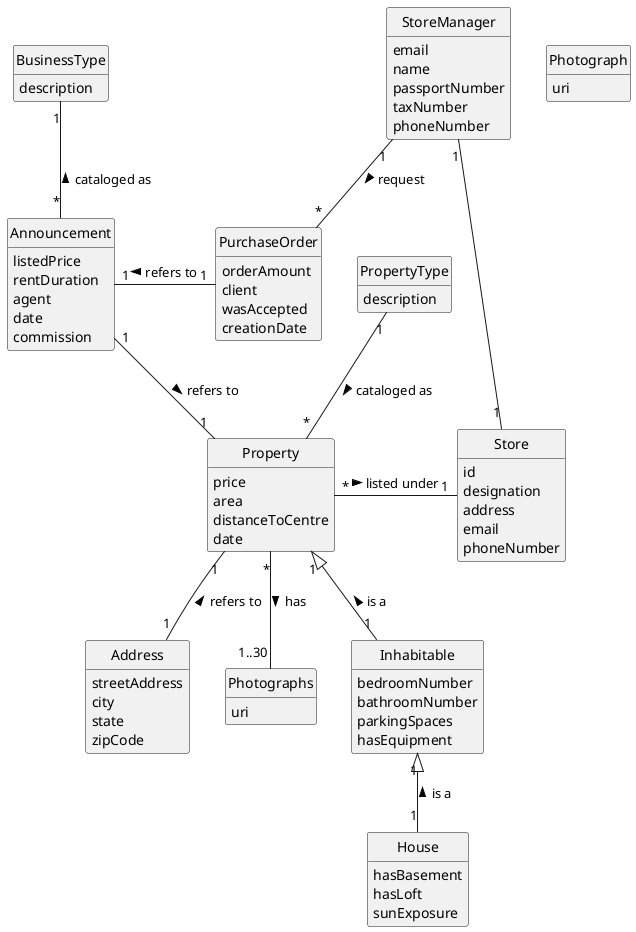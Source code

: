 @startuml
skinparam monochrome true
skinparam packageStyle rectangle
skinparam shadowing false
'skinparam linetype ortho
'left to right direction

hide circle
hide methods

class Announcement {

    listedPrice
    rentDuration
    agent
    date
    commission


}

class Address{
    streetAddress
    city
    state
    zipCode
}

class Property {
    price
    area
    distanceToCentre
    date
}

class Photograph{
    uri
}


class PurchaseOrder{
    orderAmount
    client
    wasAccepted
    creationDate
}

class StoreManager {
    email
    name
    passportNumber
    taxNumber
    phoneNumber
}





class BusinessType{
description
}

class PropertyType{
description
}


class Store{
id
designation
address
email
phoneNumber

}

class Photographs{
uri
}


class Inhabitable{
bedroomNumber
bathroomNumber
parkingSpaces
hasEquipment
}

class House{
hasBasement
hasLoft
sunExposure

}



StoreManager "1" --- "1" Store
StoreManager "1" -- "*" PurchaseOrder : request >
PurchaseOrder "1" - "1" Announcement: refers to >
Announcement "1" -- "1" Property : refers to >
BusinessType "1" -- "*" Announcement: cataloged as <
Property "1" -- "1" Address : refers to <


Property "*" -- "1..30" Photographs: has >
Property "1" <|-- "1" Inhabitable : is a <

Inhabitable  "1"<|--"1"  House : is a <


Property "*" - "1" Store: listed under >
PropertyType "1" -- "*" Property: cataloged as >



@enduml